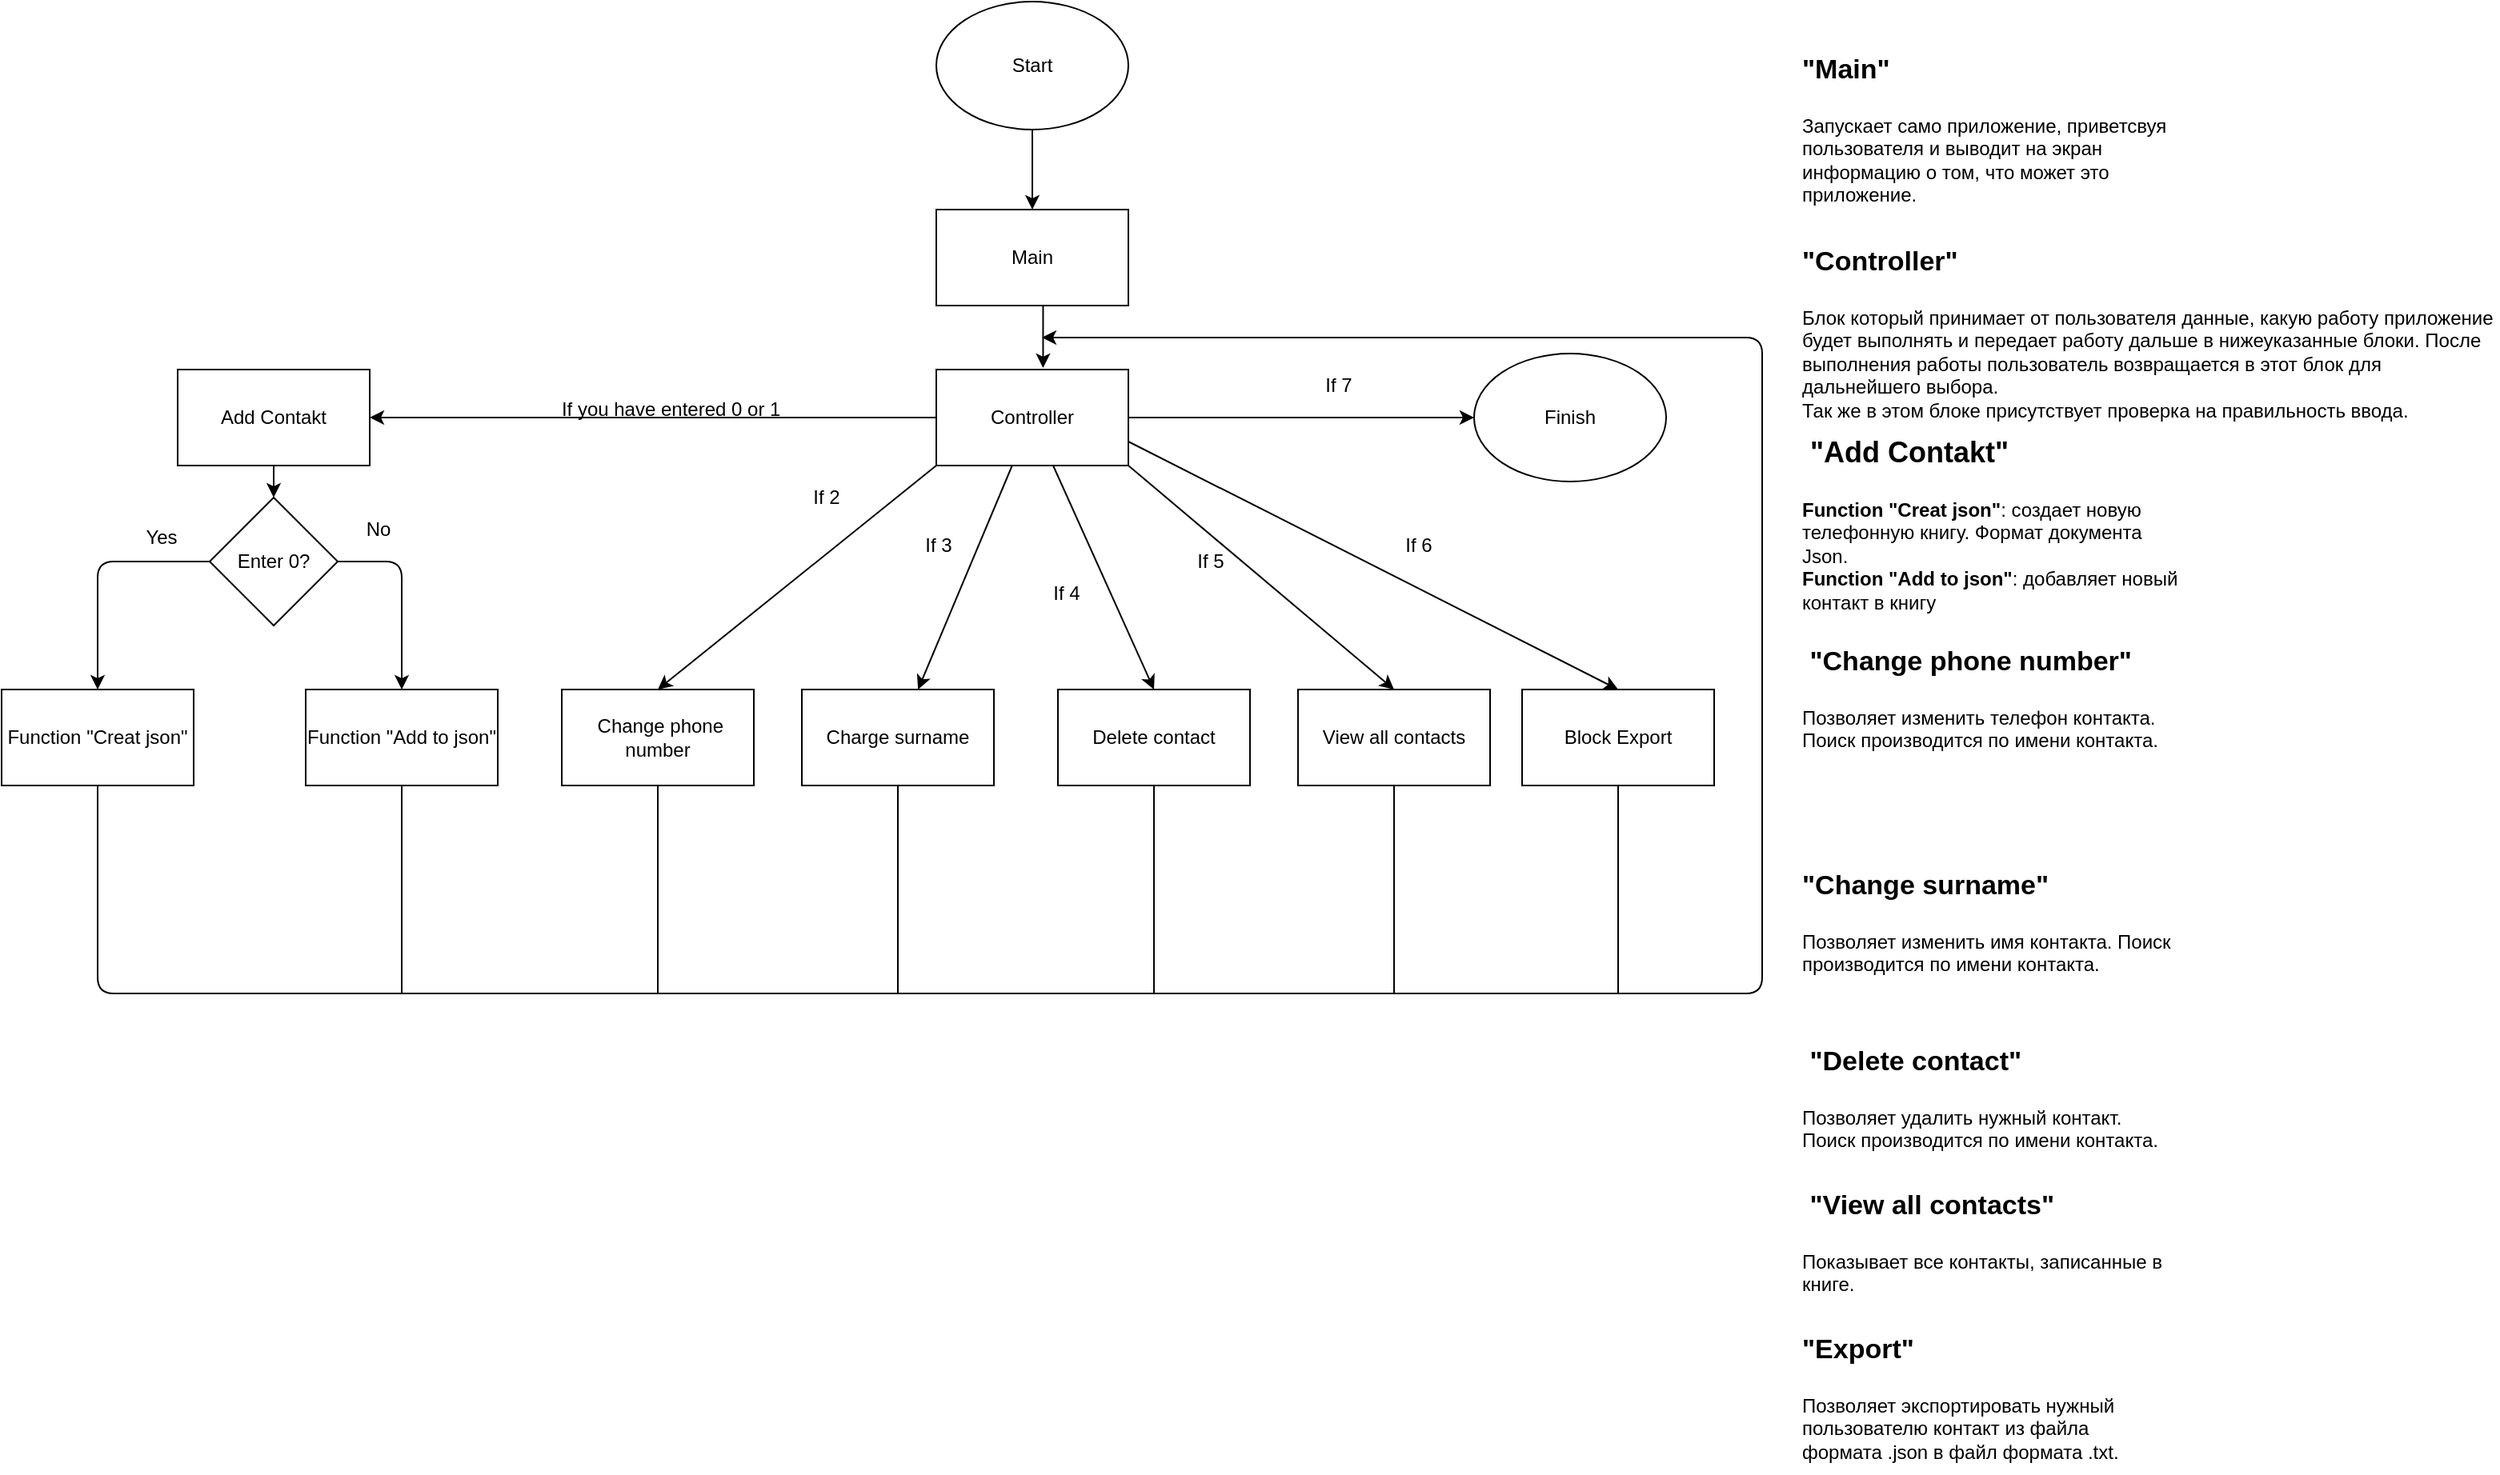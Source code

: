 <mxfile version="21.1.4" type="device">
  <diagram id="cFTPdKsy0hj3PrfTI9J6" name="Page-1">
    <mxGraphModel dx="2261" dy="764" grid="1" gridSize="10" guides="1" tooltips="1" connect="1" arrows="1" fold="1" page="1" pageScale="1" pageWidth="827" pageHeight="1169" math="0" shadow="0">
      <root>
        <mxCell id="0" />
        <mxCell id="1" parent="0" />
        <mxCell id="5" value="" style="edgeStyle=none;html=1;" parent="1" source="2" target="4" edge="1">
          <mxGeometry relative="1" as="geometry" />
        </mxCell>
        <mxCell id="2" value="Start" style="ellipse;whiteSpace=wrap;html=1;" parent="1" vertex="1">
          <mxGeometry x="354" y="10" width="120" height="80" as="geometry" />
        </mxCell>
        <mxCell id="24" value="" style="edgeStyle=none;html=1;" parent="1" source="3" target="11" edge="1">
          <mxGeometry relative="1" as="geometry" />
        </mxCell>
        <mxCell id="3" value="Controller" style="rounded=0;whiteSpace=wrap;html=1;" parent="1" vertex="1">
          <mxGeometry x="354" y="240" width="120" height="60" as="geometry" />
        </mxCell>
        <mxCell id="8" value="" style="edgeStyle=none;html=1;exitX=0.556;exitY=0.983;exitDx=0;exitDy=0;exitPerimeter=0;entryX=0.556;entryY=-0.017;entryDx=0;entryDy=0;entryPerimeter=0;" parent="1" source="4" target="3" edge="1">
          <mxGeometry relative="1" as="geometry" />
        </mxCell>
        <mxCell id="4" value="Main" style="rounded=0;whiteSpace=wrap;html=1;" parent="1" vertex="1">
          <mxGeometry x="354" y="140" width="120" height="60" as="geometry" />
        </mxCell>
        <mxCell id="19" value="" style="edgeStyle=none;html=1;" parent="1" source="9" target="18" edge="1">
          <mxGeometry relative="1" as="geometry" />
        </mxCell>
        <mxCell id="9" value="Add Contakt" style="rounded=0;whiteSpace=wrap;html=1;" parent="1" vertex="1">
          <mxGeometry x="-120" y="240" width="120" height="60" as="geometry" />
        </mxCell>
        <mxCell id="10" value="&amp;nbsp;Change phone number" style="rounded=0;whiteSpace=wrap;html=1;" parent="1" vertex="1">
          <mxGeometry x="120" y="440" width="120" height="60" as="geometry" />
        </mxCell>
        <mxCell id="11" value="Charge surname" style="rounded=0;whiteSpace=wrap;html=1;" parent="1" vertex="1">
          <mxGeometry x="270" y="440" width="120" height="60" as="geometry" />
        </mxCell>
        <mxCell id="12" value="Delete contact" style="rounded=0;whiteSpace=wrap;html=1;" parent="1" vertex="1">
          <mxGeometry x="430" y="440" width="120" height="60" as="geometry" />
        </mxCell>
        <mxCell id="13" value="View all contacts" style="rounded=0;whiteSpace=wrap;html=1;" parent="1" vertex="1">
          <mxGeometry x="580" y="440" width="120" height="60" as="geometry" />
        </mxCell>
        <mxCell id="14" value="Function &quot;Creat json&quot;" style="rounded=0;whiteSpace=wrap;html=1;" parent="1" vertex="1">
          <mxGeometry x="-230" y="440" width="120" height="60" as="geometry" />
        </mxCell>
        <mxCell id="15" value="&lt;span&gt;Function &quot;Add to json&quot;&lt;/span&gt;" style="rounded=0;whiteSpace=wrap;html=1;" parent="1" vertex="1">
          <mxGeometry x="-40" y="440" width="120" height="60" as="geometry" />
        </mxCell>
        <mxCell id="16" value="" style="endArrow=classic;html=1;exitX=0;exitY=0.5;exitDx=0;exitDy=0;entryX=1;entryY=0.5;entryDx=0;entryDy=0;" parent="1" source="3" target="9" edge="1">
          <mxGeometry width="50" height="50" relative="1" as="geometry">
            <mxPoint x="240" y="310" as="sourcePoint" />
            <mxPoint x="290" y="260" as="targetPoint" />
          </mxGeometry>
        </mxCell>
        <mxCell id="17" value="If you have entered 0 or 1&amp;nbsp;" style="text;html=1;strokeColor=none;fillColor=none;align=center;verticalAlign=middle;whiteSpace=wrap;rounded=0;" parent="1" vertex="1">
          <mxGeometry x="110" y="250" width="160" height="30" as="geometry" />
        </mxCell>
        <mxCell id="20" value="" style="edgeStyle=none;html=1;exitX=0;exitY=0.5;exitDx=0;exitDy=0;" parent="1" source="18" target="14" edge="1">
          <mxGeometry relative="1" as="geometry">
            <Array as="points">
              <mxPoint x="-170" y="360" />
            </Array>
          </mxGeometry>
        </mxCell>
        <mxCell id="18" value="Enter 0?" style="rhombus;whiteSpace=wrap;html=1;" parent="1" vertex="1">
          <mxGeometry x="-100" y="320" width="80" height="80" as="geometry" />
        </mxCell>
        <mxCell id="21" value="Yes" style="text;html=1;strokeColor=none;fillColor=none;align=center;verticalAlign=middle;whiteSpace=wrap;rounded=0;" parent="1" vertex="1">
          <mxGeometry x="-160" y="330" width="60" height="30" as="geometry" />
        </mxCell>
        <mxCell id="22" value="" style="endArrow=classic;html=1;exitX=1;exitY=0.5;exitDx=0;exitDy=0;entryX=0.5;entryY=0;entryDx=0;entryDy=0;" parent="1" source="18" target="15" edge="1">
          <mxGeometry width="50" height="50" relative="1" as="geometry">
            <mxPoint x="20" y="430" as="sourcePoint" />
            <mxPoint x="70" y="380" as="targetPoint" />
            <Array as="points">
              <mxPoint x="20" y="360" />
            </Array>
          </mxGeometry>
        </mxCell>
        <mxCell id="23" value="No" style="text;html=1;align=center;verticalAlign=middle;resizable=0;points=[];autosize=1;strokeColor=none;fillColor=none;" parent="1" vertex="1">
          <mxGeometry x="-10" y="330" width="30" height="20" as="geometry" />
        </mxCell>
        <mxCell id="25" value="" style="endArrow=classic;html=1;exitX=0;exitY=1;exitDx=0;exitDy=0;entryX=0.5;entryY=0;entryDx=0;entryDy=0;" parent="1" source="3" target="10" edge="1">
          <mxGeometry width="50" height="50" relative="1" as="geometry">
            <mxPoint x="320" y="540" as="sourcePoint" />
            <mxPoint x="370" y="490" as="targetPoint" />
          </mxGeometry>
        </mxCell>
        <mxCell id="26" value="" style="endArrow=classic;html=1;exitX=1;exitY=1;exitDx=0;exitDy=0;entryX=0.5;entryY=0;entryDx=0;entryDy=0;" parent="1" source="3" target="13" edge="1">
          <mxGeometry width="50" height="50" relative="1" as="geometry">
            <mxPoint x="620" y="270" as="sourcePoint" />
            <mxPoint x="670" y="220" as="targetPoint" />
          </mxGeometry>
        </mxCell>
        <mxCell id="27" value="" style="endArrow=classic;html=1;entryX=0.5;entryY=0;entryDx=0;entryDy=0;" parent="1" target="12" edge="1">
          <mxGeometry width="50" height="50" relative="1" as="geometry">
            <mxPoint x="427" y="300" as="sourcePoint" />
            <mxPoint x="590" y="280" as="targetPoint" />
          </mxGeometry>
        </mxCell>
        <mxCell id="28" value="If 2" style="text;html=1;align=center;verticalAlign=middle;resizable=0;points=[];autosize=1;strokeColor=none;fillColor=none;" parent="1" vertex="1">
          <mxGeometry x="270" y="310" width="30" height="20" as="geometry" />
        </mxCell>
        <mxCell id="29" value="If 3" style="text;html=1;align=center;verticalAlign=middle;resizable=0;points=[];autosize=1;strokeColor=none;fillColor=none;" parent="1" vertex="1">
          <mxGeometry x="340" y="340" width="30" height="20" as="geometry" />
        </mxCell>
        <mxCell id="30" value="If 4" style="text;html=1;align=center;verticalAlign=middle;resizable=0;points=[];autosize=1;strokeColor=none;fillColor=none;" parent="1" vertex="1">
          <mxGeometry x="420" y="370" width="30" height="20" as="geometry" />
        </mxCell>
        <mxCell id="31" value="If 5" style="text;html=1;align=center;verticalAlign=middle;resizable=0;points=[];autosize=1;strokeColor=none;fillColor=none;" parent="1" vertex="1">
          <mxGeometry x="510" y="350" width="30" height="20" as="geometry" />
        </mxCell>
        <mxCell id="33" value="" style="endArrow=classic;html=1;entryX=0;entryY=0.5;entryDx=0;entryDy=0;exitX=1;exitY=0.5;exitDx=0;exitDy=0;" parent="1" source="3" edge="1">
          <mxGeometry width="50" height="50" relative="1" as="geometry">
            <mxPoint x="480" y="270" as="sourcePoint" />
            <mxPoint x="690" y="270" as="targetPoint" />
          </mxGeometry>
        </mxCell>
        <mxCell id="34" value="If 7" style="text;html=1;align=center;verticalAlign=middle;resizable=0;points=[];autosize=1;strokeColor=none;fillColor=none;" parent="1" vertex="1">
          <mxGeometry x="590" y="240" width="30" height="20" as="geometry" />
        </mxCell>
        <mxCell id="35" value="&lt;span&gt;Finish&lt;/span&gt;" style="ellipse;whiteSpace=wrap;html=1;" parent="1" vertex="1">
          <mxGeometry x="690" y="230" width="120" height="80" as="geometry" />
        </mxCell>
        <mxCell id="43" value="&lt;h1&gt;&lt;span style=&quot;text-align: center&quot;&gt;&lt;font style=&quot;font-size: 18px&quot;&gt;&amp;nbsp;&quot;Add Contakt&quot;&lt;/font&gt;&lt;/span&gt;&lt;br&gt;&lt;/h1&gt;&lt;div&gt;&lt;span style=&quot;text-align: center&quot;&gt;&lt;b&gt;Function &quot;Creat json&quot;&lt;/b&gt;: создает новую телефонную книгу. Формат документа Json.&amp;nbsp;&lt;/span&gt;&lt;/div&gt;&lt;div&gt;&lt;span style=&quot;text-align: center&quot;&gt;&lt;b&gt;Function &quot;Add to json&quot;&lt;/b&gt;: добавляет новый контакт в книгу&lt;/span&gt;&lt;/div&gt;" style="text;html=1;strokeColor=none;fillColor=none;spacing=5;spacingTop=-20;whiteSpace=wrap;overflow=hidden;rounded=0;" parent="1" vertex="1">
          <mxGeometry x="890" y="270" width="250" height="130" as="geometry" />
        </mxCell>
        <mxCell id="44" value="&lt;h1&gt;&lt;span style=&quot;text-align: center&quot;&gt;&lt;font style=&quot;font-size: 17px&quot;&gt;&amp;nbsp;&quot;Change phone number&quot;&lt;/font&gt;&lt;/span&gt;&lt;/h1&gt;&lt;div&gt;Позволяет изменить телефон контакта. Поиск производится по имени контакта.&lt;/div&gt;" style="text;html=1;strokeColor=none;fillColor=none;spacing=5;spacingTop=-20;whiteSpace=wrap;overflow=hidden;rounded=0;" parent="1" vertex="1">
          <mxGeometry x="890" y="400" width="240" height="120" as="geometry" />
        </mxCell>
        <mxCell id="45" value="&lt;h1&gt;&lt;span style=&quot;text-align: center&quot;&gt;&lt;font style=&quot;font-size: 17px&quot;&gt;&quot;Change surname&quot;&lt;/font&gt;&lt;/span&gt;&lt;/h1&gt;&lt;div&gt;Позволяет изменить имя контакта. Поиск производится по имени контакта.&lt;/div&gt;" style="text;html=1;strokeColor=none;fillColor=none;spacing=5;spacingTop=-20;whiteSpace=wrap;overflow=hidden;rounded=0;" parent="1" vertex="1">
          <mxGeometry x="890" y="540" width="240" height="90" as="geometry" />
        </mxCell>
        <mxCell id="46" value="&lt;h1&gt;&lt;span style=&quot;text-align: center&quot;&gt;&lt;font style=&quot;font-size: 17px&quot;&gt;&amp;nbsp;&quot;Delete contact&quot;&lt;/font&gt;&lt;/span&gt;&lt;/h1&gt;&lt;div&gt;Позволяет удалить нужный контакт. Поиск производится по имени контакта.&lt;/div&gt;" style="text;html=1;strokeColor=none;fillColor=none;spacing=5;spacingTop=-20;whiteSpace=wrap;overflow=hidden;rounded=0;" parent="1" vertex="1">
          <mxGeometry x="890" y="650" width="240" height="90" as="geometry" />
        </mxCell>
        <mxCell id="47" value="&lt;h1&gt;&lt;span style=&quot;text-align: center&quot;&gt;&lt;font style=&quot;font-size: 17px&quot;&gt;&amp;nbsp;&quot;View all contacts&quot;&lt;/font&gt;&lt;/span&gt;&lt;/h1&gt;&lt;div&gt;Показывает все контакты, записанные в книге.&lt;/div&gt;&lt;span style=&quot;text-align: center&quot;&gt;&lt;br&gt;&lt;/span&gt;" style="text;html=1;strokeColor=none;fillColor=none;spacing=5;spacingTop=-20;whiteSpace=wrap;overflow=hidden;rounded=0;" parent="1" vertex="1">
          <mxGeometry x="890" y="740" width="240" height="90" as="geometry" />
        </mxCell>
        <mxCell id="48" value="&lt;h1&gt;&lt;span style=&quot;text-align: center&quot;&gt;&lt;font style=&quot;font-size: 17px&quot;&gt;&quot;Main&quot;&lt;/font&gt;&lt;/span&gt;&lt;/h1&gt;&lt;div&gt;Запускает само приложение, приветсвуя пользователя и выводит на экран информацию о том, что может это приложение.&amp;nbsp;&lt;/div&gt;" style="text;html=1;strokeColor=none;fillColor=none;spacing=5;spacingTop=-20;whiteSpace=wrap;overflow=hidden;rounded=0;" parent="1" vertex="1">
          <mxGeometry x="890" y="30" width="270" height="110" as="geometry" />
        </mxCell>
        <mxCell id="49" value="&lt;h1&gt;&lt;span style=&quot;text-align: center&quot;&gt;&lt;font style=&quot;font-size: 17px&quot;&gt;&quot;Controller&quot;&lt;/font&gt;&lt;/span&gt;&lt;/h1&gt;&lt;div&gt;&lt;/div&gt;Блок который принимает от пользователя данные, какую работу приложение будет выполнять и передает работу дальше в нижеуказанные блоки. После выполнения работы пользователь возвращается в этот блок для дальнейшего выбора.&lt;br&gt;Так же в этом блоке присутствует проверка на правильность ввода.&lt;div&gt;&amp;nbsp;&lt;/div&gt;" style="text;html=1;strokeColor=none;fillColor=none;spacing=5;spacingTop=-20;whiteSpace=wrap;overflow=hidden;rounded=0;" parent="1" vertex="1">
          <mxGeometry x="890" y="150" width="440" height="130" as="geometry" />
        </mxCell>
        <mxCell id="51" value="Block Export" style="rounded=0;whiteSpace=wrap;html=1;" parent="1" vertex="1">
          <mxGeometry x="720" y="440" width="120" height="60" as="geometry" />
        </mxCell>
        <mxCell id="53" value="" style="endArrow=classic;html=1;exitX=1;exitY=0.75;exitDx=0;exitDy=0;entryX=0.5;entryY=0;entryDx=0;entryDy=0;" parent="1" source="3" target="51" edge="1">
          <mxGeometry width="50" height="50" relative="1" as="geometry">
            <mxPoint x="690" y="390" as="sourcePoint" />
            <mxPoint x="740" y="340" as="targetPoint" />
          </mxGeometry>
        </mxCell>
        <mxCell id="54" value="If 6" style="text;html=1;align=center;verticalAlign=middle;resizable=0;points=[];autosize=1;strokeColor=none;fillColor=none;" parent="1" vertex="1">
          <mxGeometry x="640" y="340" width="30" height="20" as="geometry" />
        </mxCell>
        <mxCell id="55" value="" style="endArrow=classic;html=1;exitX=0.5;exitY=1;exitDx=0;exitDy=0;" parent="1" source="14" edge="1">
          <mxGeometry width="50" height="50" relative="1" as="geometry">
            <mxPoint x="320" y="610" as="sourcePoint" />
            <mxPoint x="420" y="220" as="targetPoint" />
            <Array as="points">
              <mxPoint x="-170" y="630" />
              <mxPoint x="870" y="630" />
              <mxPoint x="870" y="220" />
            </Array>
          </mxGeometry>
        </mxCell>
        <mxCell id="56" value="" style="endArrow=none;html=1;entryX=0.5;entryY=1;entryDx=0;entryDy=0;" parent="1" target="11" edge="1">
          <mxGeometry width="50" height="50" relative="1" as="geometry">
            <mxPoint x="330" y="630" as="sourcePoint" />
            <mxPoint x="370" y="540" as="targetPoint" />
          </mxGeometry>
        </mxCell>
        <mxCell id="57" value="" style="endArrow=none;html=1;entryX=0.5;entryY=1;entryDx=0;entryDy=0;" parent="1" target="12" edge="1">
          <mxGeometry width="50" height="50" relative="1" as="geometry">
            <mxPoint x="490" y="630" as="sourcePoint" />
            <mxPoint x="510" y="540" as="targetPoint" />
          </mxGeometry>
        </mxCell>
        <mxCell id="58" value="" style="endArrow=none;html=1;entryX=0.5;entryY=1;entryDx=0;entryDy=0;" parent="1" target="13" edge="1">
          <mxGeometry width="50" height="50" relative="1" as="geometry">
            <mxPoint x="640" y="630" as="sourcePoint" />
            <mxPoint x="660" y="530" as="targetPoint" />
          </mxGeometry>
        </mxCell>
        <mxCell id="59" value="" style="endArrow=none;html=1;entryX=0.5;entryY=1;entryDx=0;entryDy=0;" parent="1" target="51" edge="1">
          <mxGeometry width="50" height="50" relative="1" as="geometry">
            <mxPoint x="780" y="630" as="sourcePoint" />
            <mxPoint x="810" y="520" as="targetPoint" />
          </mxGeometry>
        </mxCell>
        <mxCell id="60" value="" style="endArrow=none;html=1;entryX=0.5;entryY=1;entryDx=0;entryDy=0;" parent="1" target="15" edge="1">
          <mxGeometry width="50" height="50" relative="1" as="geometry">
            <mxPoint x="20" y="630" as="sourcePoint" />
            <mxPoint x="40" y="530" as="targetPoint" />
          </mxGeometry>
        </mxCell>
        <mxCell id="61" value="" style="endArrow=none;html=1;entryX=0.5;entryY=1;entryDx=0;entryDy=0;" parent="1" target="10" edge="1">
          <mxGeometry width="50" height="50" relative="1" as="geometry">
            <mxPoint x="180" y="630" as="sourcePoint" />
            <mxPoint x="200" y="540" as="targetPoint" />
          </mxGeometry>
        </mxCell>
        <mxCell id="62" value="&lt;h1&gt;&lt;span style=&quot;text-align: center&quot;&gt;&lt;font style=&quot;font-size: 17px&quot;&gt;&quot;Export&quot;&lt;/font&gt;&lt;/span&gt;&lt;/h1&gt;&lt;div&gt;Позволяет экспортировать нужный пользователю контакт из файла формата .json в файл формата .txt.&lt;/div&gt;&lt;span style=&quot;text-align: center&quot;&gt;&lt;br&gt;&lt;/span&gt;" style="text;html=1;strokeColor=none;fillColor=none;spacing=5;spacingTop=-20;whiteSpace=wrap;overflow=hidden;rounded=0;" parent="1" vertex="1">
          <mxGeometry x="890" y="830" width="240" height="100" as="geometry" />
        </mxCell>
      </root>
    </mxGraphModel>
  </diagram>
</mxfile>
